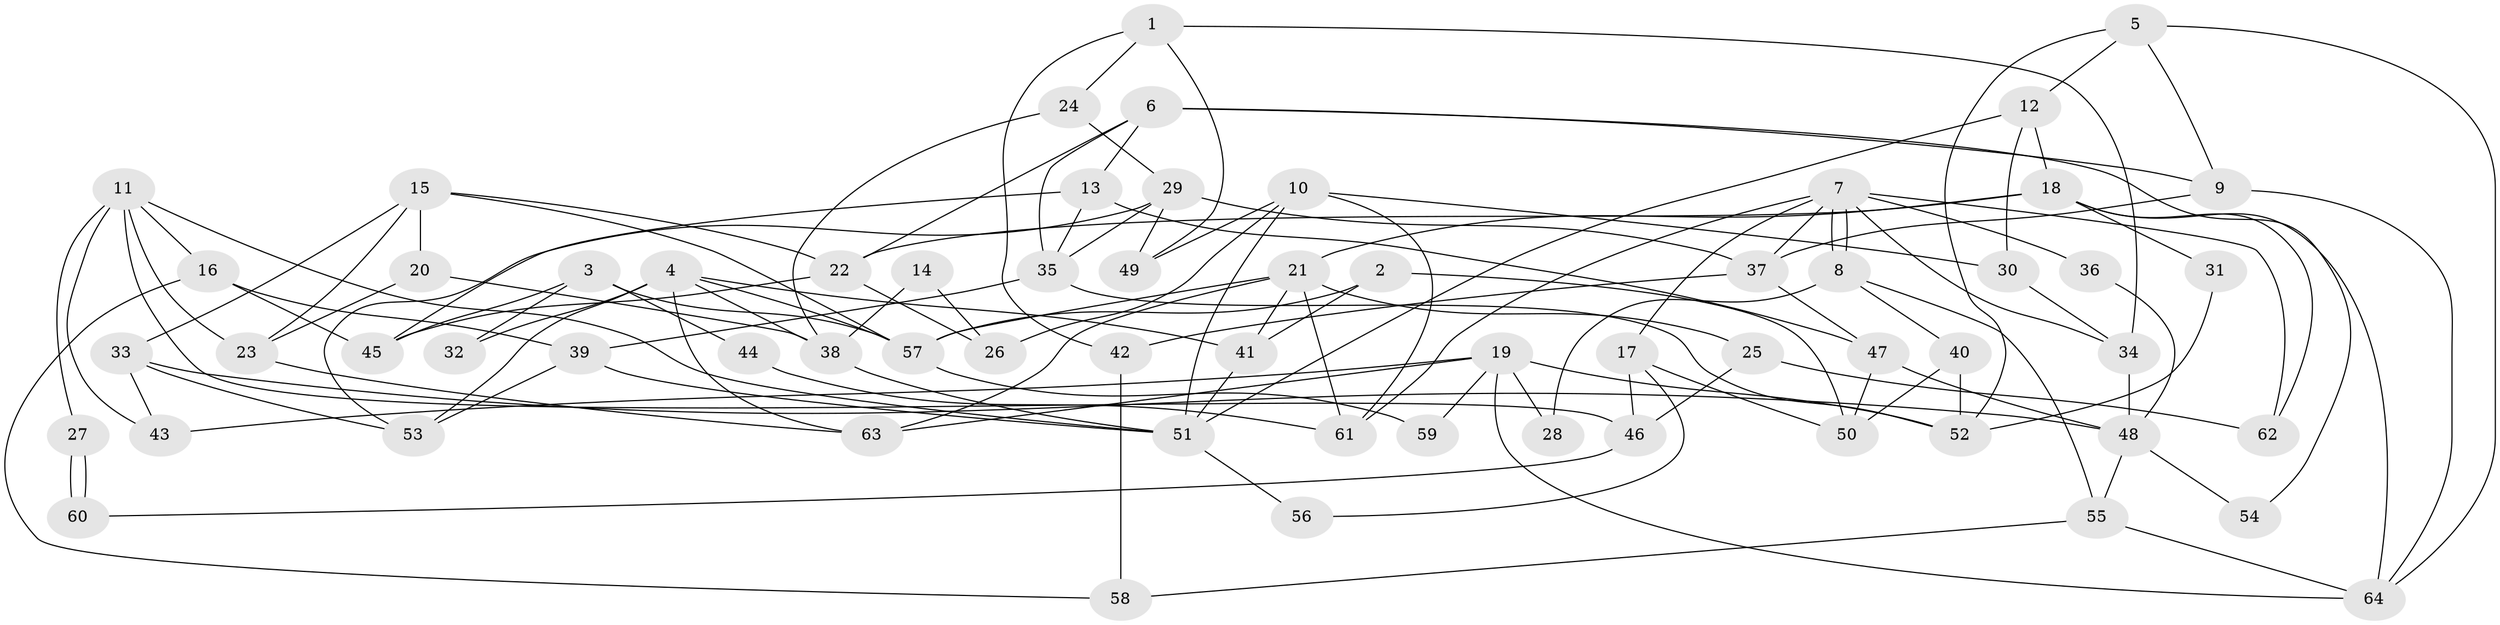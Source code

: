 // coarse degree distribution, {4: 0.3181818181818182, 5: 0.1590909090909091, 3: 0.09090909090909091, 2: 0.20454545454545456, 6: 0.09090909090909091, 7: 0.06818181818181818, 8: 0.022727272727272728, 1: 0.022727272727272728, 11: 0.022727272727272728}
// Generated by graph-tools (version 1.1) at 2025/52/03/04/25 21:52:05]
// undirected, 64 vertices, 128 edges
graph export_dot {
graph [start="1"]
  node [color=gray90,style=filled];
  1;
  2;
  3;
  4;
  5;
  6;
  7;
  8;
  9;
  10;
  11;
  12;
  13;
  14;
  15;
  16;
  17;
  18;
  19;
  20;
  21;
  22;
  23;
  24;
  25;
  26;
  27;
  28;
  29;
  30;
  31;
  32;
  33;
  34;
  35;
  36;
  37;
  38;
  39;
  40;
  41;
  42;
  43;
  44;
  45;
  46;
  47;
  48;
  49;
  50;
  51;
  52;
  53;
  54;
  55;
  56;
  57;
  58;
  59;
  60;
  61;
  62;
  63;
  64;
  1 -- 49;
  1 -- 34;
  1 -- 24;
  1 -- 42;
  2 -- 57;
  2 -- 41;
  2 -- 50;
  3 -- 45;
  3 -- 57;
  3 -- 32;
  3 -- 44;
  4 -- 63;
  4 -- 38;
  4 -- 32;
  4 -- 41;
  4 -- 53;
  4 -- 57;
  5 -- 52;
  5 -- 9;
  5 -- 12;
  5 -- 64;
  6 -- 35;
  6 -- 13;
  6 -- 9;
  6 -- 22;
  6 -- 54;
  7 -- 8;
  7 -- 8;
  7 -- 37;
  7 -- 17;
  7 -- 34;
  7 -- 36;
  7 -- 61;
  7 -- 62;
  8 -- 55;
  8 -- 28;
  8 -- 40;
  9 -- 64;
  9 -- 37;
  10 -- 30;
  10 -- 61;
  10 -- 26;
  10 -- 49;
  10 -- 51;
  11 -- 16;
  11 -- 23;
  11 -- 27;
  11 -- 43;
  11 -- 46;
  11 -- 51;
  12 -- 51;
  12 -- 18;
  12 -- 30;
  13 -- 35;
  13 -- 47;
  13 -- 45;
  14 -- 26;
  14 -- 38;
  15 -- 33;
  15 -- 22;
  15 -- 20;
  15 -- 23;
  15 -- 57;
  16 -- 45;
  16 -- 39;
  16 -- 58;
  17 -- 46;
  17 -- 50;
  17 -- 56;
  18 -- 21;
  18 -- 22;
  18 -- 31;
  18 -- 62;
  18 -- 64;
  19 -- 64;
  19 -- 52;
  19 -- 28;
  19 -- 43;
  19 -- 59;
  19 -- 63;
  20 -- 23;
  20 -- 38;
  21 -- 41;
  21 -- 57;
  21 -- 25;
  21 -- 61;
  21 -- 63;
  22 -- 26;
  22 -- 45;
  23 -- 63;
  24 -- 38;
  24 -- 29;
  25 -- 62;
  25 -- 46;
  27 -- 60;
  27 -- 60;
  29 -- 37;
  29 -- 35;
  29 -- 49;
  29 -- 53;
  30 -- 34;
  31 -- 52;
  33 -- 53;
  33 -- 43;
  33 -- 48;
  34 -- 48;
  35 -- 39;
  35 -- 52;
  36 -- 48;
  37 -- 42;
  37 -- 47;
  38 -- 51;
  39 -- 51;
  39 -- 53;
  40 -- 50;
  40 -- 52;
  41 -- 51;
  42 -- 58;
  44 -- 61;
  46 -- 60;
  47 -- 50;
  47 -- 48;
  48 -- 54;
  48 -- 55;
  51 -- 56;
  55 -- 64;
  55 -- 58;
  57 -- 59;
}
